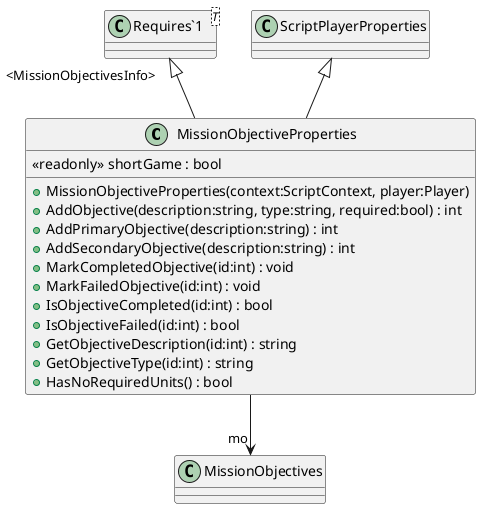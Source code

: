 @startuml
class MissionObjectiveProperties {
    <<readonly>> shortGame : bool
    + MissionObjectiveProperties(context:ScriptContext, player:Player)
    + AddObjective(description:string, type:string, required:bool) : int
    + AddPrimaryObjective(description:string) : int
    + AddSecondaryObjective(description:string) : int
    + MarkCompletedObjective(id:int) : void
    + MarkFailedObjective(id:int) : void
    + IsObjectiveCompleted(id:int) : bool
    + IsObjectiveFailed(id:int) : bool
    + GetObjectiveDescription(id:int) : string
    + GetObjectiveType(id:int) : string
    + HasNoRequiredUnits() : bool
}
class "Requires`1"<T> {
}
ScriptPlayerProperties <|-- MissionObjectiveProperties
"Requires`1" "<MissionObjectivesInfo>" <|-- MissionObjectiveProperties
MissionObjectiveProperties --> "mo" MissionObjectives
@enduml
